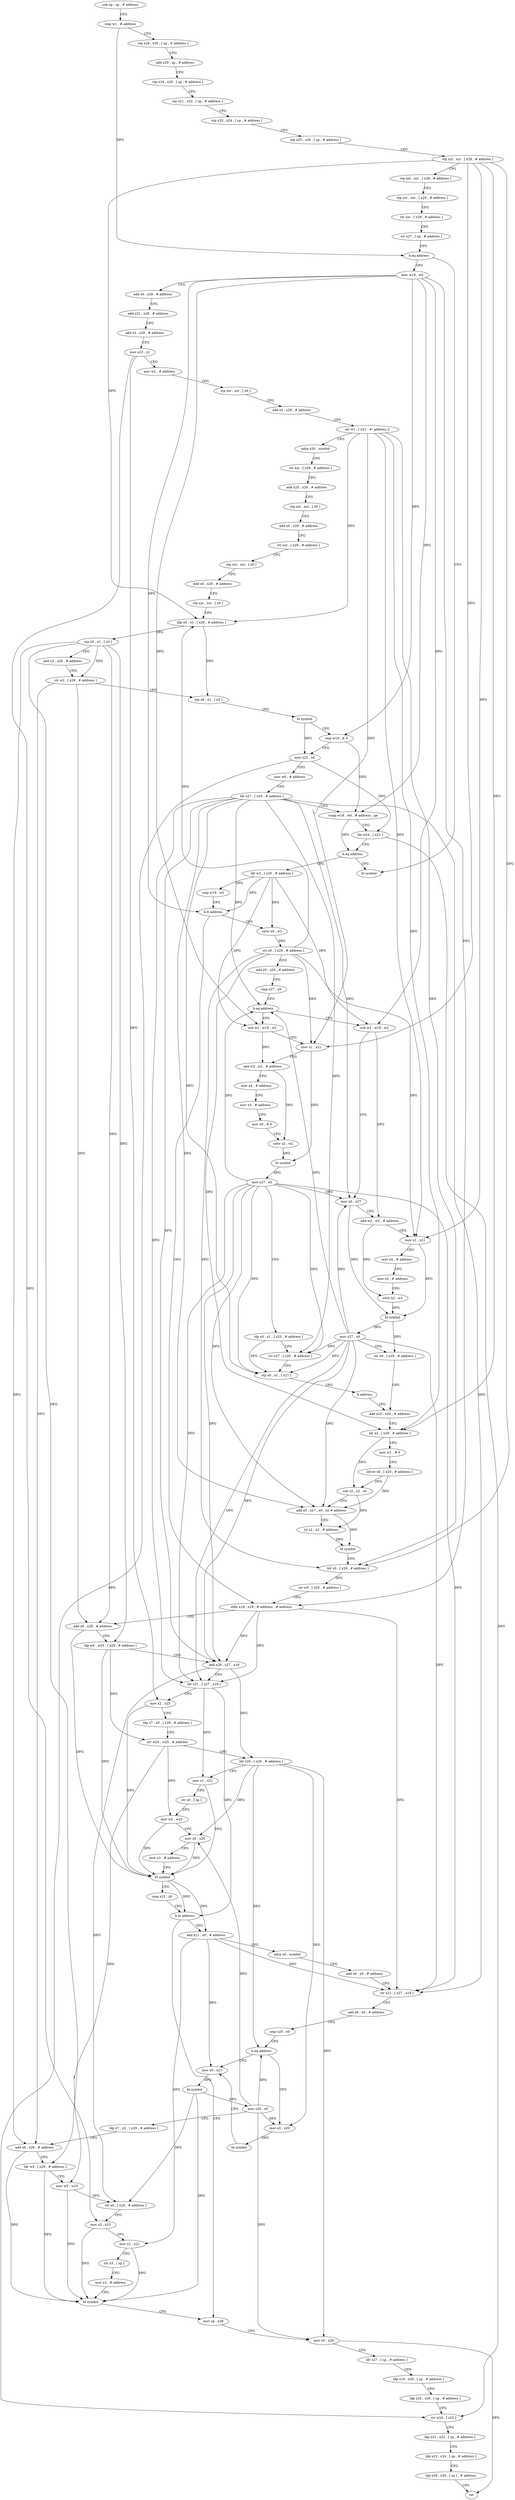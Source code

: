 digraph "func" {
"4220504" [label = "sub sp , sp , # address" ]
"4220508" [label = "cmp w1 , # address" ]
"4220512" [label = "stp x29 , x30 , [ sp , # address ]" ]
"4220516" [label = "add x29 , sp , # address" ]
"4220520" [label = "stp x19 , x20 , [ sp , # address ]" ]
"4220524" [label = "stp x21 , x22 , [ sp , # address ]" ]
"4220528" [label = "stp x23 , x24 , [ sp , # address ]" ]
"4220532" [label = "stp x25 , x26 , [ sp , # address ]" ]
"4220536" [label = "stp xzr , xzr , [ x29 , # address ]" ]
"4220540" [label = "stp xzr , xzr , [ x29 , # address ]" ]
"4220544" [label = "stp xzr , xzr , [ x29 , # address ]" ]
"4220548" [label = "str xzr , [ x29 , # address ]" ]
"4220552" [label = "str x27 , [ sp , # address ]" ]
"4220556" [label = "b.eq address" ]
"4221044" [label = "bl symbol" ]
"4220560" [label = "mov w19 , w0" ]
"4220564" [label = "add x0 , x29 , # address" ]
"4220568" [label = "add x21 , x29 , # address" ]
"4220572" [label = "add x3 , x29 , # address" ]
"4220576" [label = "mov x23 , x2" ]
"4220580" [label = "mov w2 , # address" ]
"4220584" [label = "stp xzr , xzr , [ x0 ]" ]
"4220588" [label = "add x0 , x29 , # address" ]
"4220592" [label = "str w1 , [ x21 , #- address ]!" ]
"4220596" [label = "adrp x20 , symbol" ]
"4220600" [label = "str xzr , [ x29 , # address ]" ]
"4220604" [label = "add x25 , x20 , # address" ]
"4220608" [label = "stp xzr , xzr , [ x0 ]" ]
"4220612" [label = "add x0 , x29 , # address" ]
"4220616" [label = "str xzr , [ x29 , # address ]" ]
"4220620" [label = "stp xzr , xzr , [ x0 ]" ]
"4220624" [label = "add x0 , x29 , # address" ]
"4220628" [label = "stp xzr , xzr , [ x0 ]" ]
"4220632" [label = "ldp x0 , x1 , [ x29 , # address ]" ]
"4220636" [label = "stp x0 , x1 , [ x3 ]" ]
"4220640" [label = "add x3 , x29 , # address" ]
"4220644" [label = "str w2 , [ x29 , # address ]" ]
"4220648" [label = "stp x0 , x1 , [ x3 ]" ]
"4220652" [label = "bl symbol" ]
"4220656" [label = "cmp w19 , # 0" ]
"4220660" [label = "mov x22 , x0" ]
"4220664" [label = "mov w0 , # address" ]
"4220668" [label = "ldr x27 , [ x20 , # address ]" ]
"4220672" [label = "ccmp w19 , w0 , # address , ge" ]
"4220676" [label = "ldr w24 , [ x22 ]" ]
"4220680" [label = "b.eq address" ]
"4220684" [label = "ldr w2 , [ x25 , # address ]" ]
"4220688" [label = "cmp w19 , w2" ]
"4220692" [label = "b.lt address" ]
"4220796" [label = "sbfiz x19 , x19 , # address , # address" ]
"4220696" [label = "sxtw x0 , w2" ]
"4220800" [label = "add x6 , x29 , # address" ]
"4220804" [label = "ldp w4 , w25 , [ x29 , # address ]" ]
"4220808" [label = "add x26 , x27 , x19" ]
"4220812" [label = "ldr x21 , [ x27 , x19 ]" ]
"4220816" [label = "mov x2 , x23" ]
"4220820" [label = "ldp x7 , x0 , [ x29 , # address ]" ]
"4220824" [label = "orr w25 , w25 , # address" ]
"4220828" [label = "ldr x20 , [ x26 , # address ]" ]
"4220832" [label = "mov x1 , x21" ]
"4220836" [label = "str x0 , [ sp ]" ]
"4220840" [label = "mov w5 , w25" ]
"4220844" [label = "mov x0 , x20" ]
"4220848" [label = "mov x3 , # address" ]
"4220852" [label = "bl symbol" ]
"4220856" [label = "cmp x21 , x0" ]
"4220860" [label = "b.hi address" ]
"4220952" [label = "mov sp , x29" ]
"4220864" [label = "add x21 , x0 , # address" ]
"4220700" [label = "str x0 , [ x29 , # address ]" ]
"4220704" [label = "add x0 , x25 , # address" ]
"4220708" [label = "cmp x27 , x0" ]
"4220712" [label = "b.eq address" ]
"4220992" [label = "sub w2 , w19 , w2" ]
"4220716" [label = "sub w2 , w19 , w2" ]
"4220956" [label = "mov x0 , x20" ]
"4220960" [label = "ldr x27 , [ sp , # address ]" ]
"4220964" [label = "ldp x19 , x20 , [ sp , # address ]" ]
"4220968" [label = "ldp x25 , x26 , [ sp , # address ]" ]
"4220972" [label = "str w24 , [ x22 ]" ]
"4220976" [label = "ldp x21 , x22 , [ sp , # address ]" ]
"4220980" [label = "ldp x23 , x24 , [ sp , # address ]" ]
"4220984" [label = "ldp x29 , x30 , [ sp ] , # address" ]
"4220988" [label = "ret" ]
"4220868" [label = "adrp x0 , symbol" ]
"4220872" [label = "add x0 , x0 , # address" ]
"4220876" [label = "str x21 , [ x27 , x19 ]" ]
"4220880" [label = "add x0 , x0 , # address" ]
"4220884" [label = "cmp x20 , x0" ]
"4220888" [label = "b.eq address" ]
"4220900" [label = "mov x0 , x21" ]
"4220892" [label = "mov x0 , x20" ]
"4220996" [label = "mov x1 , x21" ]
"4221000" [label = "add w2 , w2 , # address" ]
"4221004" [label = "mov x4 , # address" ]
"4221008" [label = "mov x3 , # address" ]
"4221012" [label = "mov x0 , # 0" ]
"4221016" [label = "sxtw x2 , w2" ]
"4221020" [label = "bl symbol" ]
"4221024" [label = "mov x27 , x0" ]
"4221028" [label = "ldp x0 , x1 , [ x25 , # address ]" ]
"4221032" [label = "str x27 , [ x20 , # address ]" ]
"4221036" [label = "stp x0 , x1 , [ x27 ]" ]
"4221040" [label = "b address" ]
"4220756" [label = "add x20 , x20 , # address" ]
"4220720" [label = "mov x0 , x27" ]
"4220724" [label = "add w2 , w2 , # address" ]
"4220728" [label = "mov x1 , x21" ]
"4220732" [label = "mov x4 , # address" ]
"4220736" [label = "mov x3 , # address" ]
"4220740" [label = "sxtw x2 , w2" ]
"4220744" [label = "bl symbol" ]
"4220748" [label = "mov x27 , x0" ]
"4220752" [label = "str x0 , [ x20 , # address ]" ]
"4220904" [label = "bl symbol" ]
"4220908" [label = "mov x20 , x0" ]
"4220912" [label = "ldp x7 , x3 , [ x29 , # address ]" ]
"4220916" [label = "add x6 , x29 , # address" ]
"4220920" [label = "ldr w4 , [ x29 , # address ]" ]
"4220924" [label = "mov w5 , w25" ]
"4220928" [label = "str x0 , [ x26 , # address ]" ]
"4220932" [label = "mov x2 , x23" ]
"4220936" [label = "mov x1 , x21" ]
"4220940" [label = "str x3 , [ sp ]" ]
"4220944" [label = "mov x3 , # address" ]
"4220948" [label = "bl symbol" ]
"4220896" [label = "bl symbol" ]
"4220760" [label = "ldr x2 , [ x29 , # address ]" ]
"4220764" [label = "mov w1 , # 0" ]
"4220768" [label = "ldrsw x0 , [ x20 , # address ]" ]
"4220772" [label = "sub x2 , x2 , x0" ]
"4220776" [label = "add x0 , x27 , x0 , lsl # address" ]
"4220780" [label = "lsl x2 , x2 , # address" ]
"4220784" [label = "bl symbol" ]
"4220788" [label = "ldr x0 , [ x29 , # address ]" ]
"4220792" [label = "str w0 , [ x20 , # address ]" ]
"4220504" -> "4220508" [ label = "CFG" ]
"4220508" -> "4220512" [ label = "CFG" ]
"4220508" -> "4220556" [ label = "DFG" ]
"4220512" -> "4220516" [ label = "CFG" ]
"4220516" -> "4220520" [ label = "CFG" ]
"4220520" -> "4220524" [ label = "CFG" ]
"4220524" -> "4220528" [ label = "CFG" ]
"4220528" -> "4220532" [ label = "CFG" ]
"4220532" -> "4220536" [ label = "CFG" ]
"4220536" -> "4220540" [ label = "CFG" ]
"4220536" -> "4220632" [ label = "DFG" ]
"4220536" -> "4220760" [ label = "DFG" ]
"4220536" -> "4220788" [ label = "DFG" ]
"4220536" -> "4220996" [ label = "DFG" ]
"4220536" -> "4220728" [ label = "DFG" ]
"4220540" -> "4220544" [ label = "CFG" ]
"4220544" -> "4220548" [ label = "CFG" ]
"4220548" -> "4220552" [ label = "CFG" ]
"4220552" -> "4220556" [ label = "CFG" ]
"4220556" -> "4221044" [ label = "CFG" ]
"4220556" -> "4220560" [ label = "CFG" ]
"4220560" -> "4220564" [ label = "CFG" ]
"4220560" -> "4220656" [ label = "DFG" ]
"4220560" -> "4220672" [ label = "DFG" ]
"4220560" -> "4220692" [ label = "DFG" ]
"4220560" -> "4220796" [ label = "DFG" ]
"4220560" -> "4220992" [ label = "DFG" ]
"4220560" -> "4220716" [ label = "DFG" ]
"4220564" -> "4220568" [ label = "CFG" ]
"4220568" -> "4220572" [ label = "CFG" ]
"4220572" -> "4220576" [ label = "CFG" ]
"4220576" -> "4220580" [ label = "CFG" ]
"4220576" -> "4220816" [ label = "DFG" ]
"4220576" -> "4220932" [ label = "DFG" ]
"4220580" -> "4220584" [ label = "CFG" ]
"4220584" -> "4220588" [ label = "CFG" ]
"4220588" -> "4220592" [ label = "CFG" ]
"4220592" -> "4220596" [ label = "CFG" ]
"4220592" -> "4220632" [ label = "DFG" ]
"4220592" -> "4220996" [ label = "DFG" ]
"4220592" -> "4220728" [ label = "DFG" ]
"4220592" -> "4220760" [ label = "DFG" ]
"4220592" -> "4220788" [ label = "DFG" ]
"4220596" -> "4220600" [ label = "CFG" ]
"4220600" -> "4220604" [ label = "CFG" ]
"4220604" -> "4220608" [ label = "CFG" ]
"4220608" -> "4220612" [ label = "CFG" ]
"4220612" -> "4220616" [ label = "CFG" ]
"4220616" -> "4220620" [ label = "CFG" ]
"4220620" -> "4220624" [ label = "CFG" ]
"4220624" -> "4220628" [ label = "CFG" ]
"4220628" -> "4220632" [ label = "CFG" ]
"4220632" -> "4220636" [ label = "DFG" ]
"4220632" -> "4220648" [ label = "DFG" ]
"4220636" -> "4220640" [ label = "CFG" ]
"4220636" -> "4220804" [ label = "DFG" ]
"4220636" -> "4220920" [ label = "DFG" ]
"4220636" -> "4220644" [ label = "DFG" ]
"4220636" -> "4220800" [ label = "DFG" ]
"4220636" -> "4220916" [ label = "DFG" ]
"4220640" -> "4220644" [ label = "CFG" ]
"4220644" -> "4220648" [ label = "CFG" ]
"4220644" -> "4220800" [ label = "DFG" ]
"4220644" -> "4220916" [ label = "DFG" ]
"4220648" -> "4220652" [ label = "CFG" ]
"4220652" -> "4220656" [ label = "CFG" ]
"4220652" -> "4220660" [ label = "DFG" ]
"4220656" -> "4220660" [ label = "CFG" ]
"4220656" -> "4220672" [ label = "DFG" ]
"4220660" -> "4220664" [ label = "CFG" ]
"4220660" -> "4220676" [ label = "DFG" ]
"4220660" -> "4220972" [ label = "DFG" ]
"4220664" -> "4220668" [ label = "CFG" ]
"4220668" -> "4220672" [ label = "CFG" ]
"4220668" -> "4220808" [ label = "DFG" ]
"4220668" -> "4220812" [ label = "DFG" ]
"4220668" -> "4220712" [ label = "DFG" ]
"4220668" -> "4220876" [ label = "DFG" ]
"4220668" -> "4221032" [ label = "DFG" ]
"4220668" -> "4221036" [ label = "DFG" ]
"4220668" -> "4220720" [ label = "DFG" ]
"4220668" -> "4220776" [ label = "DFG" ]
"4220672" -> "4220676" [ label = "CFG" ]
"4220672" -> "4220680" [ label = "DFG" ]
"4220676" -> "4220680" [ label = "CFG" ]
"4220676" -> "4220972" [ label = "DFG" ]
"4220680" -> "4221044" [ label = "CFG" ]
"4220680" -> "4220684" [ label = "CFG" ]
"4220684" -> "4220688" [ label = "CFG" ]
"4220684" -> "4220692" [ label = "DFG" ]
"4220684" -> "4220696" [ label = "DFG" ]
"4220684" -> "4220992" [ label = "DFG" ]
"4220684" -> "4220716" [ label = "DFG" ]
"4220688" -> "4220692" [ label = "CFG" ]
"4220692" -> "4220796" [ label = "CFG" ]
"4220692" -> "4220696" [ label = "CFG" ]
"4220796" -> "4220800" [ label = "CFG" ]
"4220796" -> "4220808" [ label = "DFG" ]
"4220796" -> "4220812" [ label = "DFG" ]
"4220796" -> "4220876" [ label = "DFG" ]
"4220696" -> "4220700" [ label = "DFG" ]
"4220800" -> "4220804" [ label = "CFG" ]
"4220800" -> "4220852" [ label = "DFG" ]
"4220804" -> "4220808" [ label = "CFG" ]
"4220804" -> "4220852" [ label = "DFG" ]
"4220804" -> "4220824" [ label = "DFG" ]
"4220808" -> "4220812" [ label = "CFG" ]
"4220808" -> "4220828" [ label = "DFG" ]
"4220808" -> "4220928" [ label = "DFG" ]
"4220812" -> "4220816" [ label = "CFG" ]
"4220812" -> "4220832" [ label = "DFG" ]
"4220812" -> "4220860" [ label = "DFG" ]
"4220816" -> "4220820" [ label = "CFG" ]
"4220816" -> "4220852" [ label = "DFG" ]
"4220820" -> "4220824" [ label = "CFG" ]
"4220824" -> "4220828" [ label = "CFG" ]
"4220824" -> "4220840" [ label = "DFG" ]
"4220824" -> "4220924" [ label = "DFG" ]
"4220828" -> "4220832" [ label = "CFG" ]
"4220828" -> "4220844" [ label = "DFG" ]
"4220828" -> "4220956" [ label = "DFG" ]
"4220828" -> "4220888" [ label = "DFG" ]
"4220828" -> "4220892" [ label = "DFG" ]
"4220832" -> "4220836" [ label = "CFG" ]
"4220832" -> "4220852" [ label = "DFG" ]
"4220836" -> "4220840" [ label = "CFG" ]
"4220840" -> "4220844" [ label = "CFG" ]
"4220840" -> "4220852" [ label = "DFG" ]
"4220844" -> "4220848" [ label = "CFG" ]
"4220844" -> "4220852" [ label = "DFG" ]
"4220848" -> "4220852" [ label = "CFG" ]
"4220852" -> "4220856" [ label = "CFG" ]
"4220852" -> "4220860" [ label = "DFG" ]
"4220852" -> "4220864" [ label = "DFG" ]
"4220856" -> "4220860" [ label = "CFG" ]
"4220860" -> "4220952" [ label = "CFG" ]
"4220860" -> "4220864" [ label = "CFG" ]
"4220952" -> "4220956" [ label = "CFG" ]
"4220864" -> "4220868" [ label = "CFG" ]
"4220864" -> "4220876" [ label = "DFG" ]
"4220864" -> "4220900" [ label = "DFG" ]
"4220864" -> "4220936" [ label = "DFG" ]
"4220700" -> "4220704" [ label = "CFG" ]
"4220700" -> "4220632" [ label = "DFG" ]
"4220700" -> "4220760" [ label = "DFG" ]
"4220700" -> "4220788" [ label = "DFG" ]
"4220700" -> "4220996" [ label = "DFG" ]
"4220700" -> "4220728" [ label = "DFG" ]
"4220704" -> "4220708" [ label = "CFG" ]
"4220708" -> "4220712" [ label = "CFG" ]
"4220712" -> "4220992" [ label = "CFG" ]
"4220712" -> "4220716" [ label = "CFG" ]
"4220992" -> "4220996" [ label = "CFG" ]
"4220992" -> "4221000" [ label = "DFG" ]
"4220716" -> "4220720" [ label = "CFG" ]
"4220716" -> "4220724" [ label = "DFG" ]
"4220956" -> "4220960" [ label = "CFG" ]
"4220956" -> "4220988" [ label = "DFG" ]
"4220960" -> "4220964" [ label = "CFG" ]
"4220964" -> "4220968" [ label = "CFG" ]
"4220968" -> "4220972" [ label = "CFG" ]
"4220972" -> "4220976" [ label = "CFG" ]
"4220976" -> "4220980" [ label = "CFG" ]
"4220980" -> "4220984" [ label = "CFG" ]
"4220984" -> "4220988" [ label = "CFG" ]
"4220868" -> "4220872" [ label = "CFG" ]
"4220872" -> "4220876" [ label = "CFG" ]
"4220876" -> "4220880" [ label = "CFG" ]
"4220880" -> "4220884" [ label = "CFG" ]
"4220884" -> "4220888" [ label = "CFG" ]
"4220888" -> "4220900" [ label = "CFG" ]
"4220888" -> "4220892" [ label = "CFG" ]
"4220900" -> "4220904" [ label = "DFG" ]
"4220892" -> "4220896" [ label = "DFG" ]
"4220996" -> "4221000" [ label = "CFG" ]
"4220996" -> "4221020" [ label = "DFG" ]
"4221000" -> "4221004" [ label = "CFG" ]
"4221000" -> "4221016" [ label = "DFG" ]
"4221004" -> "4221008" [ label = "CFG" ]
"4221008" -> "4221012" [ label = "CFG" ]
"4221012" -> "4221016" [ label = "CFG" ]
"4221016" -> "4221020" [ label = "DFG" ]
"4221020" -> "4221024" [ label = "DFG" ]
"4221024" -> "4221028" [ label = "CFG" ]
"4221024" -> "4220712" [ label = "DFG" ]
"4221024" -> "4220808" [ label = "DFG" ]
"4221024" -> "4220812" [ label = "DFG" ]
"4221024" -> "4220876" [ label = "DFG" ]
"4221024" -> "4221032" [ label = "DFG" ]
"4221024" -> "4221036" [ label = "DFG" ]
"4221024" -> "4220720" [ label = "DFG" ]
"4221024" -> "4220776" [ label = "DFG" ]
"4221028" -> "4221032" [ label = "CFG" ]
"4221028" -> "4221036" [ label = "DFG" ]
"4221032" -> "4221036" [ label = "CFG" ]
"4221036" -> "4221040" [ label = "CFG" ]
"4221040" -> "4220756" [ label = "CFG" ]
"4220756" -> "4220760" [ label = "CFG" ]
"4220720" -> "4220724" [ label = "CFG" ]
"4220720" -> "4220744" [ label = "DFG" ]
"4220724" -> "4220728" [ label = "CFG" ]
"4220724" -> "4220740" [ label = "DFG" ]
"4220728" -> "4220732" [ label = "CFG" ]
"4220728" -> "4220744" [ label = "DFG" ]
"4220732" -> "4220736" [ label = "CFG" ]
"4220736" -> "4220740" [ label = "CFG" ]
"4220740" -> "4220744" [ label = "DFG" ]
"4220744" -> "4220748" [ label = "DFG" ]
"4220744" -> "4220752" [ label = "DFG" ]
"4220748" -> "4220752" [ label = "CFG" ]
"4220748" -> "4220712" [ label = "DFG" ]
"4220748" -> "4221032" [ label = "DFG" ]
"4220748" -> "4220720" [ label = "DFG" ]
"4220748" -> "4220808" [ label = "DFG" ]
"4220748" -> "4220812" [ label = "DFG" ]
"4220748" -> "4220876" [ label = "DFG" ]
"4220748" -> "4221036" [ label = "DFG" ]
"4220748" -> "4220776" [ label = "DFG" ]
"4220752" -> "4220756" [ label = "CFG" ]
"4220904" -> "4220908" [ label = "DFG" ]
"4220904" -> "4220928" [ label = "DFG" ]
"4220904" -> "4220948" [ label = "DFG" ]
"4220908" -> "4220912" [ label = "CFG" ]
"4220908" -> "4220844" [ label = "DFG" ]
"4220908" -> "4220956" [ label = "DFG" ]
"4220908" -> "4220888" [ label = "DFG" ]
"4220908" -> "4220892" [ label = "DFG" ]
"4220912" -> "4220916" [ label = "CFG" ]
"4220916" -> "4220920" [ label = "CFG" ]
"4220916" -> "4220948" [ label = "DFG" ]
"4220920" -> "4220924" [ label = "CFG" ]
"4220920" -> "4220948" [ label = "DFG" ]
"4220924" -> "4220928" [ label = "CFG" ]
"4220924" -> "4220948" [ label = "DFG" ]
"4220928" -> "4220932" [ label = "CFG" ]
"4220932" -> "4220936" [ label = "CFG" ]
"4220932" -> "4220948" [ label = "DFG" ]
"4220936" -> "4220940" [ label = "CFG" ]
"4220936" -> "4220948" [ label = "DFG" ]
"4220940" -> "4220944" [ label = "CFG" ]
"4220944" -> "4220948" [ label = "CFG" ]
"4220948" -> "4220952" [ label = "CFG" ]
"4220896" -> "4220900" [ label = "CFG" ]
"4220760" -> "4220764" [ label = "CFG" ]
"4220760" -> "4220772" [ label = "DFG" ]
"4220764" -> "4220768" [ label = "CFG" ]
"4220768" -> "4220772" [ label = "DFG" ]
"4220768" -> "4220776" [ label = "DFG" ]
"4220772" -> "4220776" [ label = "CFG" ]
"4220772" -> "4220780" [ label = "DFG" ]
"4220776" -> "4220780" [ label = "CFG" ]
"4220776" -> "4220784" [ label = "DFG" ]
"4220780" -> "4220784" [ label = "DFG" ]
"4220784" -> "4220788" [ label = "CFG" ]
"4220788" -> "4220792" [ label = "DFG" ]
"4220792" -> "4220796" [ label = "CFG" ]
}
